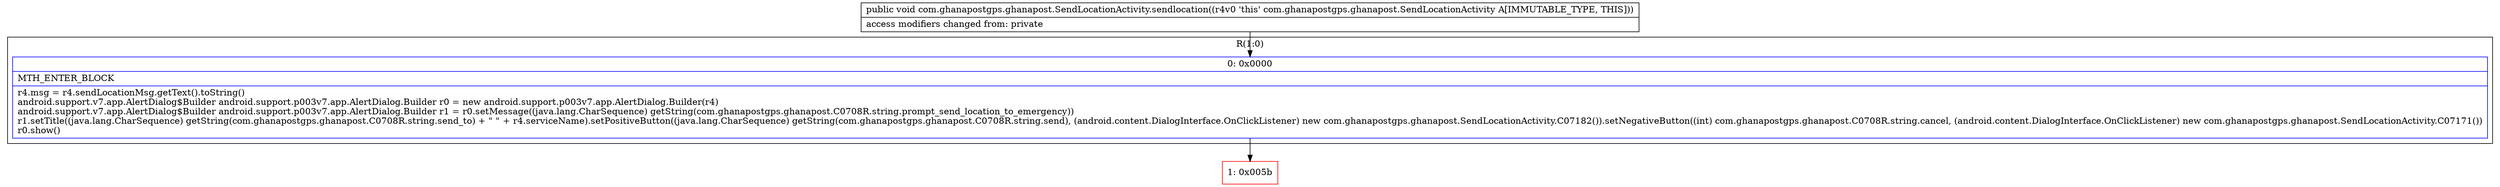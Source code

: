 digraph "CFG forcom.ghanapostgps.ghanapost.SendLocationActivity.sendlocation()V" {
subgraph cluster_Region_380665449 {
label = "R(1:0)";
node [shape=record,color=blue];
Node_0 [shape=record,label="{0\:\ 0x0000|MTH_ENTER_BLOCK\l|r4.msg = r4.sendLocationMsg.getText().toString()\landroid.support.v7.app.AlertDialog$Builder android.support.p003v7.app.AlertDialog.Builder r0 = new android.support.p003v7.app.AlertDialog.Builder(r4)\landroid.support.v7.app.AlertDialog$Builder android.support.p003v7.app.AlertDialog.Builder r1 = r0.setMessage((java.lang.CharSequence) getString(com.ghanapostgps.ghanapost.C0708R.string.prompt_send_location_to_emergency))\lr1.setTitle((java.lang.CharSequence) getString(com.ghanapostgps.ghanapost.C0708R.string.send_to) + \" \" + r4.serviceName).setPositiveButton((java.lang.CharSequence) getString(com.ghanapostgps.ghanapost.C0708R.string.send), (android.content.DialogInterface.OnClickListener) new com.ghanapostgps.ghanapost.SendLocationActivity.C07182()).setNegativeButton((int) com.ghanapostgps.ghanapost.C0708R.string.cancel, (android.content.DialogInterface.OnClickListener) new com.ghanapostgps.ghanapost.SendLocationActivity.C07171())\lr0.show()\l}"];
}
Node_1 [shape=record,color=red,label="{1\:\ 0x005b}"];
MethodNode[shape=record,label="{public void com.ghanapostgps.ghanapost.SendLocationActivity.sendlocation((r4v0 'this' com.ghanapostgps.ghanapost.SendLocationActivity A[IMMUTABLE_TYPE, THIS]))  | access modifiers changed from: private\l}"];
MethodNode -> Node_0;
Node_0 -> Node_1;
}

